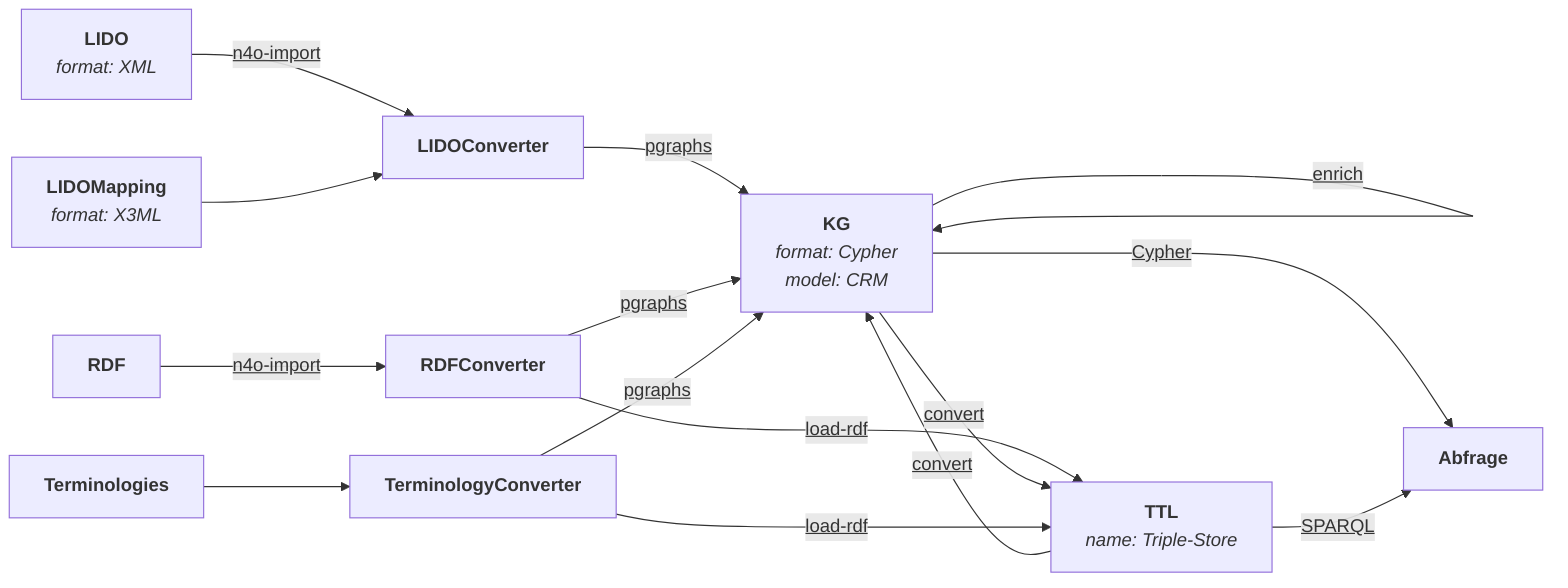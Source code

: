 flowchart LR
    Abfrage["<b>Abfrage</b>"]
    KG["<b>KG</b><br/><i>format: Cypher</i><br/><i>model: CRM</i>"]
    LIDO["<b>LIDO</b><br/><i>format: XML</i>"]
    LIDOConverter["<b>LIDOConverter</b>"]
    LIDOMapping["<b>LIDOMapping</b><br/><i>format: X3ML</i>"]
    RDF["<b>RDF</b>"]
    RDFConverter["<b>RDFConverter</b>"]
    TTL["<b>TTL</b><br/><i>name: Triple-Store</i>"]
    Terminologies["<b>Terminologies</b>"]
    TerminologyConverter["<b>TerminologyConverter</b>"]
    LIDO -- "<u>n4o-import</u>" --> LIDOConverter
    LIDOConverter -- "<u>pgraphs</u>" --> KG
    RDF -- "<u>n4o-import</u>" --> RDFConverter
    RDFConverter -- "<u>load-rdf</u>" --> TTL
    RDFConverter -- "<u>pgraphs</u>" --> KG
    KG -- "<u>enrich</u>" --> KG
    LIDOMapping --> LIDOConverter
    KG -- "<u>Cypher</u>" --> Abfrage
    TTL -- "<u>SPARQL</u>" --> Abfrage
    TTL -- "<u>convert</u>" --> KG
    KG -- "<u>convert</u>" --> TTL
    Terminologies --> TerminologyConverter
    TerminologyConverter -- "<u>load-rdf</u>" --> TTL
    TerminologyConverter -- "<u>pgraphs</u>" --> KG